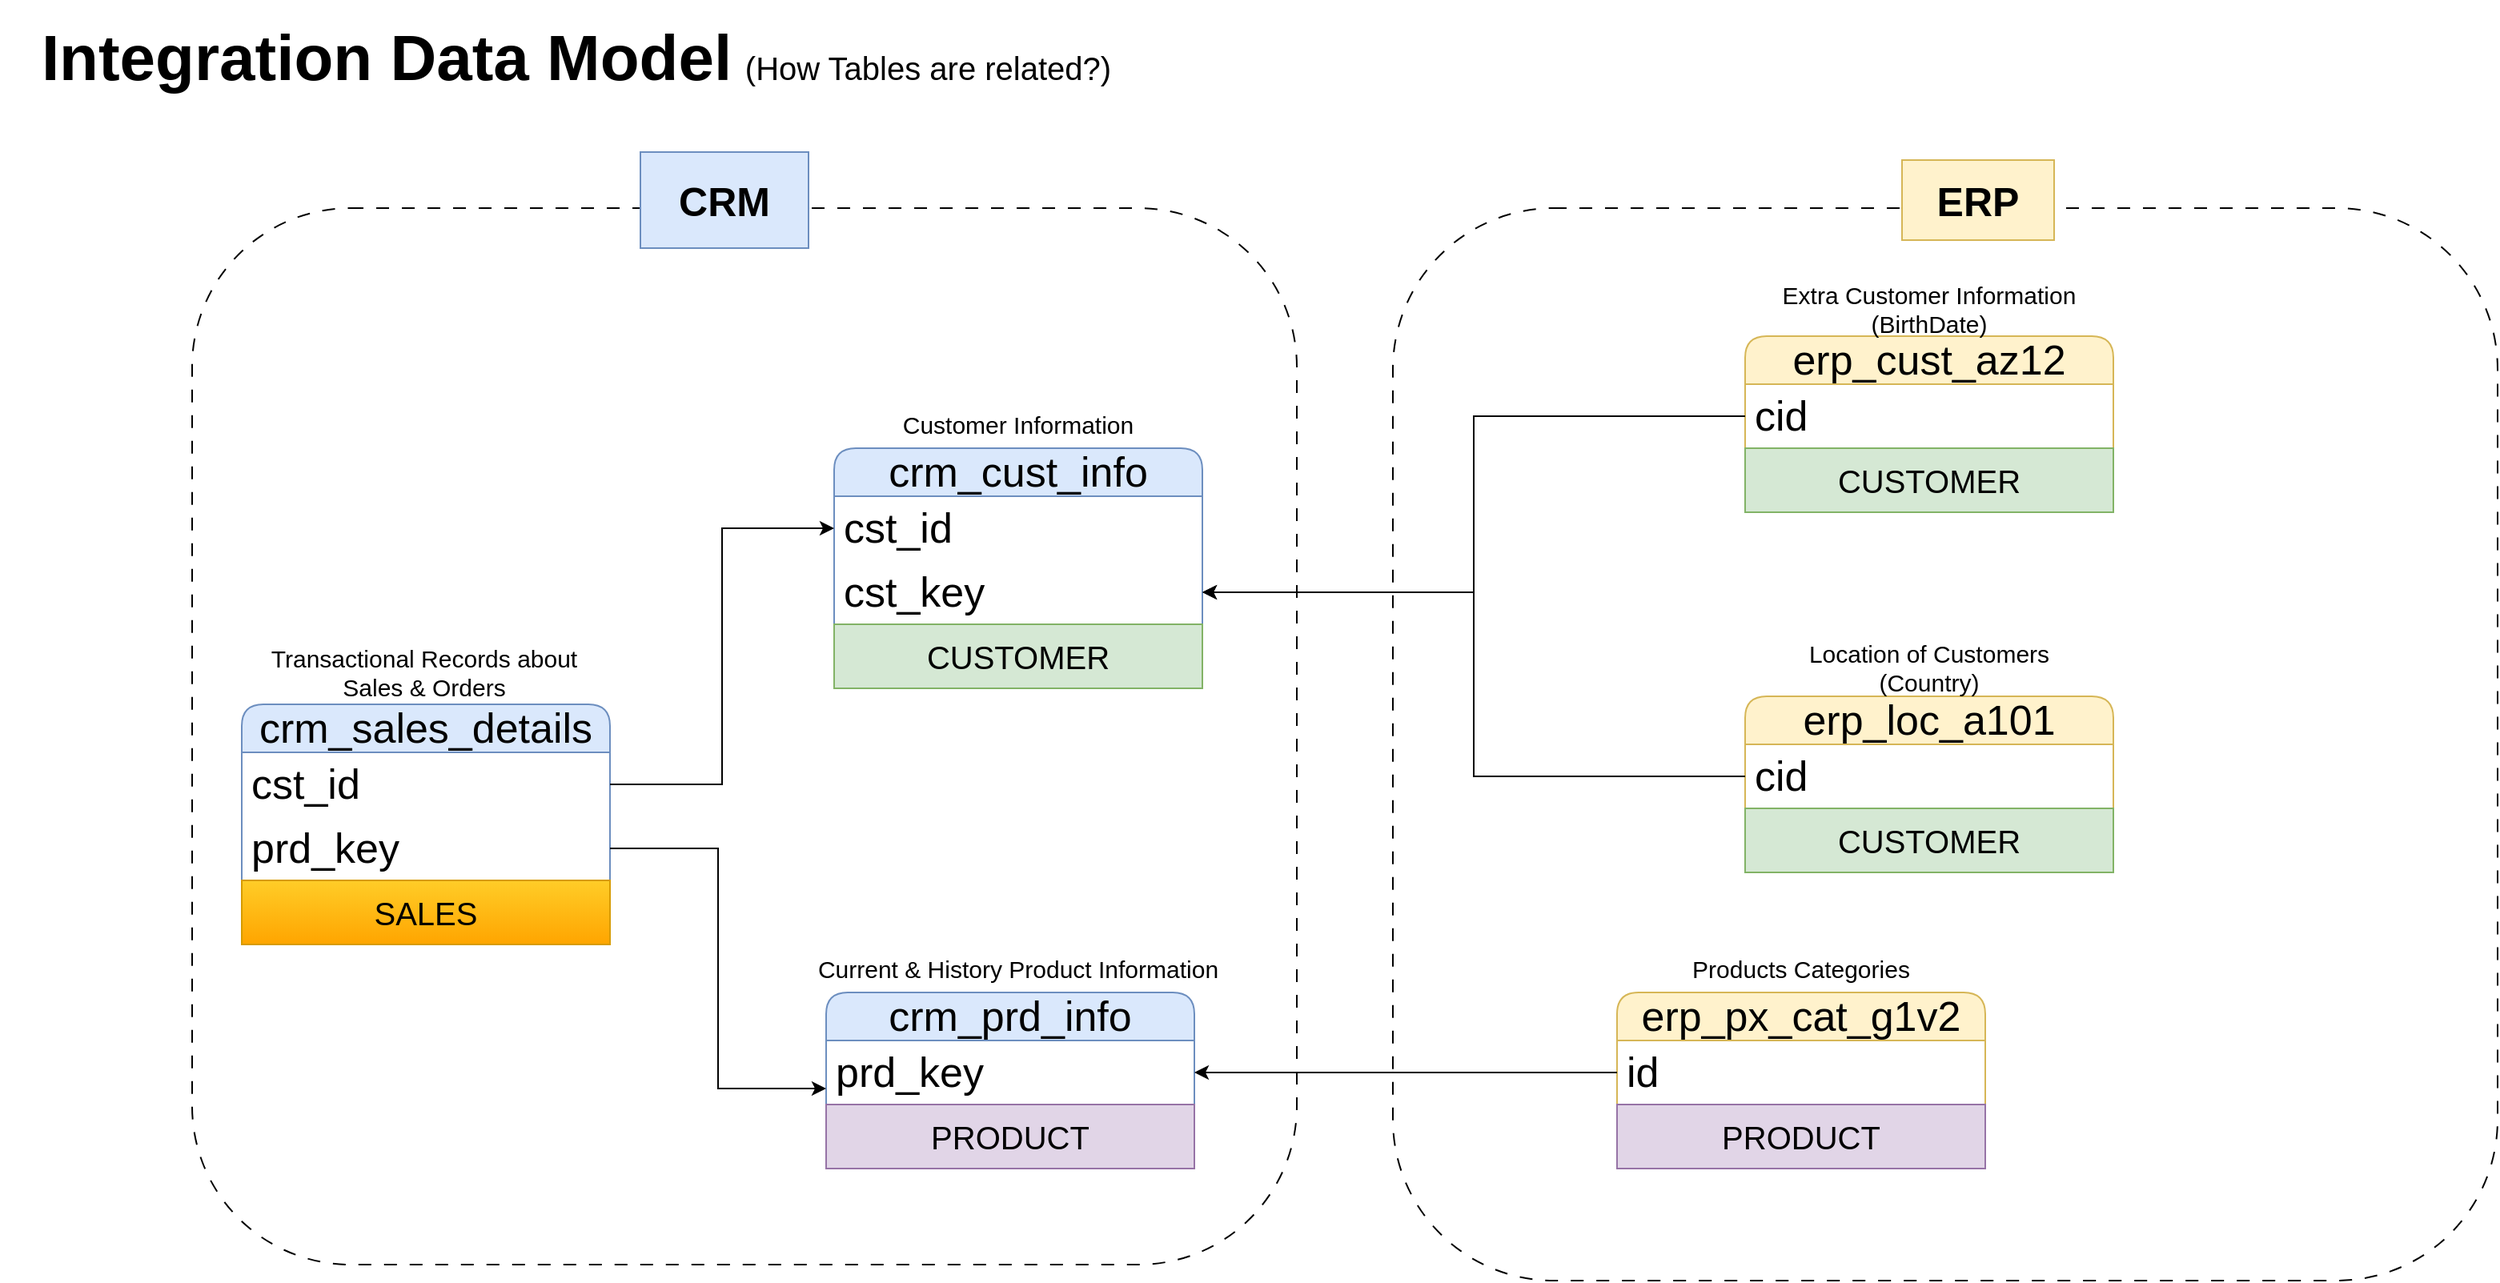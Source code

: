 <mxfile version="26.0.16">
  <diagram name="Page-1" id="jXWQry3FlnkKqgOMoZJ8">
    <mxGraphModel dx="1615" dy="955" grid="1" gridSize="10" guides="1" tooltips="1" connect="1" arrows="1" fold="1" page="1" pageScale="1" pageWidth="850" pageHeight="1100" math="0" shadow="0">
      <root>
        <mxCell id="0" />
        <mxCell id="1" parent="0" />
        <mxCell id="c88n1McZsgapqkZFN_Ij-38" value="" style="rounded=1;whiteSpace=wrap;html=1;fillColor=none;dashed=1;dashPattern=8 8;" vertex="1" parent="1">
          <mxGeometry x="910" y="140" width="690" height="670" as="geometry" />
        </mxCell>
        <mxCell id="c88n1McZsgapqkZFN_Ij-37" value="" style="rounded=1;whiteSpace=wrap;html=1;fillColor=none;dashed=1;dashPattern=8 8;" vertex="1" parent="1">
          <mxGeometry x="160" y="140" width="690" height="660" as="geometry" />
        </mxCell>
        <mxCell id="c88n1McZsgapqkZFN_Ij-1" value="&lt;font style=&quot;font-size: 40px;&quot;&gt;&lt;b&gt;Integration Data Model&lt;/b&gt;&lt;/font&gt;&lt;font style=&quot;font-size: 30px;&quot;&gt; &lt;/font&gt;&lt;font style=&quot;font-size: 20px;&quot;&gt;(How Tables are related?)&lt;/font&gt;" style="text;html=1;align=center;verticalAlign=middle;whiteSpace=wrap;rounded=0;" vertex="1" parent="1">
          <mxGeometry x="40" y="10" width="720" height="70" as="geometry" />
        </mxCell>
        <mxCell id="c88n1McZsgapqkZFN_Ij-2" value="crm_cust_info" style="swimlane;fontStyle=0;childLayout=stackLayout;horizontal=1;startSize=30;horizontalStack=0;resizeParent=1;resizeParentMax=0;resizeLast=0;collapsible=1;marginBottom=0;whiteSpace=wrap;html=1;rounded=1;fillColor=#dae8fc;strokeColor=#6c8ebf;fontSize=26;align=center;" vertex="1" parent="1">
          <mxGeometry x="561" y="290" width="230" height="150" as="geometry" />
        </mxCell>
        <mxCell id="c88n1McZsgapqkZFN_Ij-3" value="cst_id" style="text;strokeColor=none;fillColor=none;align=left;verticalAlign=middle;spacingLeft=4;spacingRight=4;overflow=hidden;points=[[0,0.5],[1,0.5]];portConstraint=eastwest;rotatable=0;whiteSpace=wrap;html=1;fontSize=26;" vertex="1" parent="c88n1McZsgapqkZFN_Ij-2">
          <mxGeometry y="30" width="230" height="40" as="geometry" />
        </mxCell>
        <mxCell id="c88n1McZsgapqkZFN_Ij-27" value="cst_key" style="text;strokeColor=none;fillColor=none;align=left;verticalAlign=middle;spacingLeft=4;spacingRight=4;overflow=hidden;points=[[0,0.5],[1,0.5]];portConstraint=eastwest;rotatable=0;whiteSpace=wrap;html=1;fontSize=26;" vertex="1" parent="c88n1McZsgapqkZFN_Ij-2">
          <mxGeometry y="70" width="230" height="40" as="geometry" />
        </mxCell>
        <mxCell id="c88n1McZsgapqkZFN_Ij-54" value="&lt;font style=&quot;font-size: 20px;&quot;&gt;CUSTOMER&lt;/font&gt;" style="text;html=1;strokeColor=#82b366;fillColor=#d5e8d4;align=center;verticalAlign=middle;whiteSpace=wrap;overflow=hidden;" vertex="1" parent="c88n1McZsgapqkZFN_Ij-2">
          <mxGeometry y="110" width="230" height="40" as="geometry" />
        </mxCell>
        <mxCell id="c88n1McZsgapqkZFN_Ij-6" value="&lt;font style=&quot;font-size: 15px;&quot;&gt;Customer Information&lt;/font&gt;" style="text;html=1;align=center;verticalAlign=middle;whiteSpace=wrap;rounded=0;" vertex="1" parent="1">
          <mxGeometry x="571" y="260" width="210" height="30" as="geometry" />
        </mxCell>
        <mxCell id="c88n1McZsgapqkZFN_Ij-9" value="crm_prd_info" style="swimlane;fontStyle=0;childLayout=stackLayout;horizontal=1;startSize=30;horizontalStack=0;resizeParent=1;resizeParentMax=0;resizeLast=0;collapsible=1;marginBottom=0;whiteSpace=wrap;html=1;rounded=1;fillColor=#dae8fc;strokeColor=#6c8ebf;fontSize=26;align=center;" vertex="1" parent="1">
          <mxGeometry x="556" y="630" width="230" height="110" as="geometry" />
        </mxCell>
        <mxCell id="c88n1McZsgapqkZFN_Ij-10" value="prd_key" style="text;strokeColor=none;fillColor=none;align=left;verticalAlign=middle;spacingLeft=4;spacingRight=4;overflow=hidden;points=[[0,0.5],[1,0.5]];portConstraint=eastwest;rotatable=0;whiteSpace=wrap;html=1;fontSize=26;" vertex="1" parent="c88n1McZsgapqkZFN_Ij-9">
          <mxGeometry y="30" width="230" height="40" as="geometry" />
        </mxCell>
        <mxCell id="c88n1McZsgapqkZFN_Ij-51" value="&lt;font style=&quot;font-size: 20px;&quot;&gt;PRODUCT&lt;/font&gt;" style="text;html=1;strokeColor=#9673a6;fillColor=#e1d5e7;align=center;verticalAlign=middle;whiteSpace=wrap;overflow=hidden;" vertex="1" parent="c88n1McZsgapqkZFN_Ij-9">
          <mxGeometry y="70" width="230" height="40" as="geometry" />
        </mxCell>
        <mxCell id="c88n1McZsgapqkZFN_Ij-11" value="&lt;font style=&quot;font-size: 15px;&quot;&gt;Current &amp;amp; History Product Information&lt;/font&gt;" style="text;html=1;align=center;verticalAlign=middle;whiteSpace=wrap;rounded=0;" vertex="1" parent="1">
          <mxGeometry x="506" y="600" width="340" height="30" as="geometry" />
        </mxCell>
        <mxCell id="c88n1McZsgapqkZFN_Ij-18" value="crm_sales_details" style="swimlane;fontStyle=0;childLayout=stackLayout;horizontal=1;startSize=30;horizontalStack=0;resizeParent=1;resizeParentMax=0;resizeLast=0;collapsible=1;marginBottom=0;whiteSpace=wrap;html=1;rounded=1;fillColor=#dae8fc;strokeColor=#6c8ebf;fontSize=26;align=center;" vertex="1" parent="1">
          <mxGeometry x="191" y="450" width="230" height="150" as="geometry" />
        </mxCell>
        <mxCell id="c88n1McZsgapqkZFN_Ij-19" value="cst_id" style="text;strokeColor=none;fillColor=none;align=left;verticalAlign=middle;spacingLeft=4;spacingRight=4;overflow=hidden;points=[[0,0.5],[1,0.5]];portConstraint=eastwest;rotatable=0;whiteSpace=wrap;html=1;fontSize=26;" vertex="1" parent="c88n1McZsgapqkZFN_Ij-18">
          <mxGeometry y="30" width="230" height="40" as="geometry" />
        </mxCell>
        <mxCell id="c88n1McZsgapqkZFN_Ij-21" value="prd_key" style="text;strokeColor=none;fillColor=none;align=left;verticalAlign=middle;spacingLeft=4;spacingRight=4;overflow=hidden;points=[[0,0.5],[1,0.5]];portConstraint=eastwest;rotatable=0;whiteSpace=wrap;html=1;fontSize=26;" vertex="1" parent="c88n1McZsgapqkZFN_Ij-18">
          <mxGeometry y="70" width="230" height="40" as="geometry" />
        </mxCell>
        <mxCell id="c88n1McZsgapqkZFN_Ij-55" value="&lt;font style=&quot;font-size: 20px;&quot;&gt;SALES&lt;/font&gt;" style="text;html=1;strokeColor=#d79b00;fillColor=#ffcd28;align=center;verticalAlign=middle;whiteSpace=wrap;overflow=hidden;gradientColor=#ffa500;" vertex="1" parent="c88n1McZsgapqkZFN_Ij-18">
          <mxGeometry y="110" width="230" height="40" as="geometry" />
        </mxCell>
        <mxCell id="c88n1McZsgapqkZFN_Ij-20" value="&lt;font style=&quot;font-size: 15px;&quot;&gt;Transactional Records about Sales &amp;amp; Orders&lt;/font&gt;" style="text;html=1;align=center;verticalAlign=middle;whiteSpace=wrap;rounded=0;" vertex="1" parent="1">
          <mxGeometry x="190" y="415" width="230" height="30" as="geometry" />
        </mxCell>
        <mxCell id="c88n1McZsgapqkZFN_Ij-22" style="edgeStyle=orthogonalEdgeStyle;rounded=0;orthogonalLoop=1;jettySize=auto;html=1;entryX=0;entryY=0.5;entryDx=0;entryDy=0;" edge="1" parent="1" source="c88n1McZsgapqkZFN_Ij-19" target="c88n1McZsgapqkZFN_Ij-3">
          <mxGeometry relative="1" as="geometry" />
        </mxCell>
        <mxCell id="c88n1McZsgapqkZFN_Ij-23" style="edgeStyle=orthogonalEdgeStyle;rounded=0;orthogonalLoop=1;jettySize=auto;html=1;entryX=0;entryY=0.75;entryDx=0;entryDy=0;entryPerimeter=0;" edge="1" parent="1" source="c88n1McZsgapqkZFN_Ij-21" target="c88n1McZsgapqkZFN_Ij-10">
          <mxGeometry relative="1" as="geometry" />
        </mxCell>
        <mxCell id="c88n1McZsgapqkZFN_Ij-24" value="erp_cust_az12" style="swimlane;fontStyle=0;childLayout=stackLayout;horizontal=1;startSize=30;horizontalStack=0;resizeParent=1;resizeParentMax=0;resizeLast=0;collapsible=1;marginBottom=0;whiteSpace=wrap;html=1;rounded=1;fillColor=#fff2cc;strokeColor=#d6b656;fontSize=26;align=center;" vertex="1" parent="1">
          <mxGeometry x="1130" y="220" width="230" height="110" as="geometry" />
        </mxCell>
        <mxCell id="c88n1McZsgapqkZFN_Ij-25" value="cid" style="text;strokeColor=none;fillColor=none;align=left;verticalAlign=middle;spacingLeft=4;spacingRight=4;overflow=hidden;points=[[0,0.5],[1,0.5]];portConstraint=eastwest;rotatable=0;whiteSpace=wrap;html=1;fontSize=26;" vertex="1" parent="c88n1McZsgapqkZFN_Ij-24">
          <mxGeometry y="30" width="230" height="40" as="geometry" />
        </mxCell>
        <mxCell id="c88n1McZsgapqkZFN_Ij-53" value="&lt;font style=&quot;font-size: 20px;&quot;&gt;CUSTOMER&lt;/font&gt;" style="text;html=1;strokeColor=#82b366;fillColor=#d5e8d4;align=center;verticalAlign=middle;whiteSpace=wrap;overflow=hidden;" vertex="1" parent="c88n1McZsgapqkZFN_Ij-24">
          <mxGeometry y="70" width="230" height="40" as="geometry" />
        </mxCell>
        <mxCell id="c88n1McZsgapqkZFN_Ij-26" value="&lt;font style=&quot;font-size: 15px;&quot;&gt;Extra Customer Information (BirthDate)&lt;/font&gt;" style="text;html=1;align=center;verticalAlign=middle;whiteSpace=wrap;rounded=0;" vertex="1" parent="1">
          <mxGeometry x="1140" y="188" width="210" height="30" as="geometry" />
        </mxCell>
        <mxCell id="c88n1McZsgapqkZFN_Ij-28" style="edgeStyle=orthogonalEdgeStyle;rounded=0;orthogonalLoop=1;jettySize=auto;html=1;" edge="1" parent="1" source="c88n1McZsgapqkZFN_Ij-25" target="c88n1McZsgapqkZFN_Ij-27">
          <mxGeometry relative="1" as="geometry" />
        </mxCell>
        <mxCell id="c88n1McZsgapqkZFN_Ij-29" value="erp_loc_a101" style="swimlane;fontStyle=0;childLayout=stackLayout;horizontal=1;startSize=30;horizontalStack=0;resizeParent=1;resizeParentMax=0;resizeLast=0;collapsible=1;marginBottom=0;whiteSpace=wrap;html=1;rounded=1;fillColor=#fff2cc;strokeColor=#d6b656;fontSize=26;align=center;" vertex="1" parent="1">
          <mxGeometry x="1130" y="445" width="230" height="110" as="geometry" />
        </mxCell>
        <mxCell id="c88n1McZsgapqkZFN_Ij-30" value="cid" style="text;strokeColor=none;fillColor=none;align=left;verticalAlign=middle;spacingLeft=4;spacingRight=4;overflow=hidden;points=[[0,0.5],[1,0.5]];portConstraint=eastwest;rotatable=0;whiteSpace=wrap;html=1;fontSize=26;" vertex="1" parent="c88n1McZsgapqkZFN_Ij-29">
          <mxGeometry y="30" width="230" height="40" as="geometry" />
        </mxCell>
        <mxCell id="c88n1McZsgapqkZFN_Ij-52" value="&lt;font style=&quot;font-size: 20px;&quot;&gt;CUSTOMER&lt;/font&gt;" style="text;html=1;strokeColor=#82b366;fillColor=#d5e8d4;align=center;verticalAlign=middle;whiteSpace=wrap;overflow=hidden;" vertex="1" parent="c88n1McZsgapqkZFN_Ij-29">
          <mxGeometry y="70" width="230" height="40" as="geometry" />
        </mxCell>
        <mxCell id="c88n1McZsgapqkZFN_Ij-31" value="&lt;font style=&quot;font-size: 15px;&quot;&gt;Location of Customers (Country)&lt;/font&gt;" style="text;html=1;align=center;verticalAlign=middle;whiteSpace=wrap;rounded=0;" vertex="1" parent="1">
          <mxGeometry x="1140" y="412" width="210" height="30" as="geometry" />
        </mxCell>
        <mxCell id="c88n1McZsgapqkZFN_Ij-32" style="edgeStyle=orthogonalEdgeStyle;rounded=0;orthogonalLoop=1;jettySize=auto;html=1;entryX=1;entryY=0.5;entryDx=0;entryDy=0;" edge="1" parent="1" source="c88n1McZsgapqkZFN_Ij-30" target="c88n1McZsgapqkZFN_Ij-27">
          <mxGeometry relative="1" as="geometry" />
        </mxCell>
        <mxCell id="c88n1McZsgapqkZFN_Ij-33" value="erp_px_cat_g1v2" style="swimlane;fontStyle=0;childLayout=stackLayout;horizontal=1;startSize=30;horizontalStack=0;resizeParent=1;resizeParentMax=0;resizeLast=0;collapsible=1;marginBottom=0;whiteSpace=wrap;html=1;rounded=1;fillColor=#fff2cc;strokeColor=#d6b656;fontSize=26;align=center;" vertex="1" parent="1">
          <mxGeometry x="1050" y="630" width="230" height="110" as="geometry" />
        </mxCell>
        <mxCell id="c88n1McZsgapqkZFN_Ij-34" value="id" style="text;strokeColor=none;fillColor=none;align=left;verticalAlign=middle;spacingLeft=4;spacingRight=4;overflow=hidden;points=[[0,0.5],[1,0.5]];portConstraint=eastwest;rotatable=0;whiteSpace=wrap;html=1;fontSize=26;" vertex="1" parent="c88n1McZsgapqkZFN_Ij-33">
          <mxGeometry y="30" width="230" height="40" as="geometry" />
        </mxCell>
        <mxCell id="c88n1McZsgapqkZFN_Ij-49" value="&lt;font style=&quot;font-size: 20px;&quot;&gt;PRODUCT&lt;/font&gt;" style="text;html=1;strokeColor=#9673a6;fillColor=#e1d5e7;align=center;verticalAlign=middle;whiteSpace=wrap;overflow=hidden;" vertex="1" parent="c88n1McZsgapqkZFN_Ij-33">
          <mxGeometry y="70" width="230" height="40" as="geometry" />
        </mxCell>
        <mxCell id="c88n1McZsgapqkZFN_Ij-35" value="&lt;span style=&quot;font-size: 15px;&quot;&gt;Products Categories&lt;/span&gt;" style="text;html=1;align=center;verticalAlign=middle;whiteSpace=wrap;rounded=0;" vertex="1" parent="1">
          <mxGeometry x="1060" y="600" width="210" height="30" as="geometry" />
        </mxCell>
        <mxCell id="c88n1McZsgapqkZFN_Ij-36" style="edgeStyle=orthogonalEdgeStyle;rounded=0;orthogonalLoop=1;jettySize=auto;html=1;entryX=1;entryY=0.5;entryDx=0;entryDy=0;" edge="1" parent="1" source="c88n1McZsgapqkZFN_Ij-34" target="c88n1McZsgapqkZFN_Ij-10">
          <mxGeometry relative="1" as="geometry" />
        </mxCell>
        <mxCell id="c88n1McZsgapqkZFN_Ij-43" value="&lt;font style=&quot;font-size: 25px;&quot;&gt;CRM&lt;/font&gt;" style="text;html=1;align=center;verticalAlign=middle;whiteSpace=wrap;rounded=0;fillColor=#dae8fc;strokeColor=#6c8ebf;fontStyle=1" vertex="1" parent="1">
          <mxGeometry x="440" y="105" width="105" height="60" as="geometry" />
        </mxCell>
        <mxCell id="c88n1McZsgapqkZFN_Ij-45" value="&lt;font style=&quot;font-size: 25px;&quot;&gt;ERP&lt;/font&gt;" style="text;html=1;align=center;verticalAlign=middle;whiteSpace=wrap;rounded=0;fillColor=#fff2cc;strokeColor=#d6b656;fontStyle=1" vertex="1" parent="1">
          <mxGeometry x="1228" y="110" width="95" height="50" as="geometry" />
        </mxCell>
      </root>
    </mxGraphModel>
  </diagram>
</mxfile>
